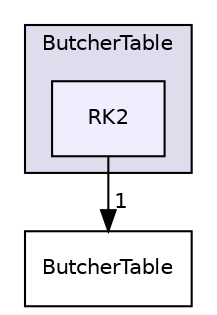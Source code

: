 digraph "RK2" {
  bgcolor=transparent;
  compound=true
  node [ fontsize="10", fontname="Helvetica"];
  edge [ labelfontsize="10", labelfontname="Helvetica"];
  subgraph clusterdir_e24aeb1197190121ade350f28ab7c806 {
    graph [ bgcolor="#ddddee", pencolor="black", label="ButcherTable" fontname="Helvetica", fontsize="10", URL="dir_e24aeb1197190121ade350f28ab7c806.html"]
  dir_93b76fbcfe1153ff1da09a009bcd7d95 [shape=box, label="RK2", style="filled", fillcolor="#eeeeff", pencolor="black", URL="dir_93b76fbcfe1153ff1da09a009bcd7d95.html"];
  }
  dir_fb4a788e9d7e07c4d9dd0fbf6cf04f25 [shape=box label="ButcherTable" URL="dir_fb4a788e9d7e07c4d9dd0fbf6cf04f25.html"];
  dir_93b76fbcfe1153ff1da09a009bcd7d95->dir_fb4a788e9d7e07c4d9dd0fbf6cf04f25 [headlabel="1", labeldistance=1.5 headhref="dir_000325_000069.html"];
}
